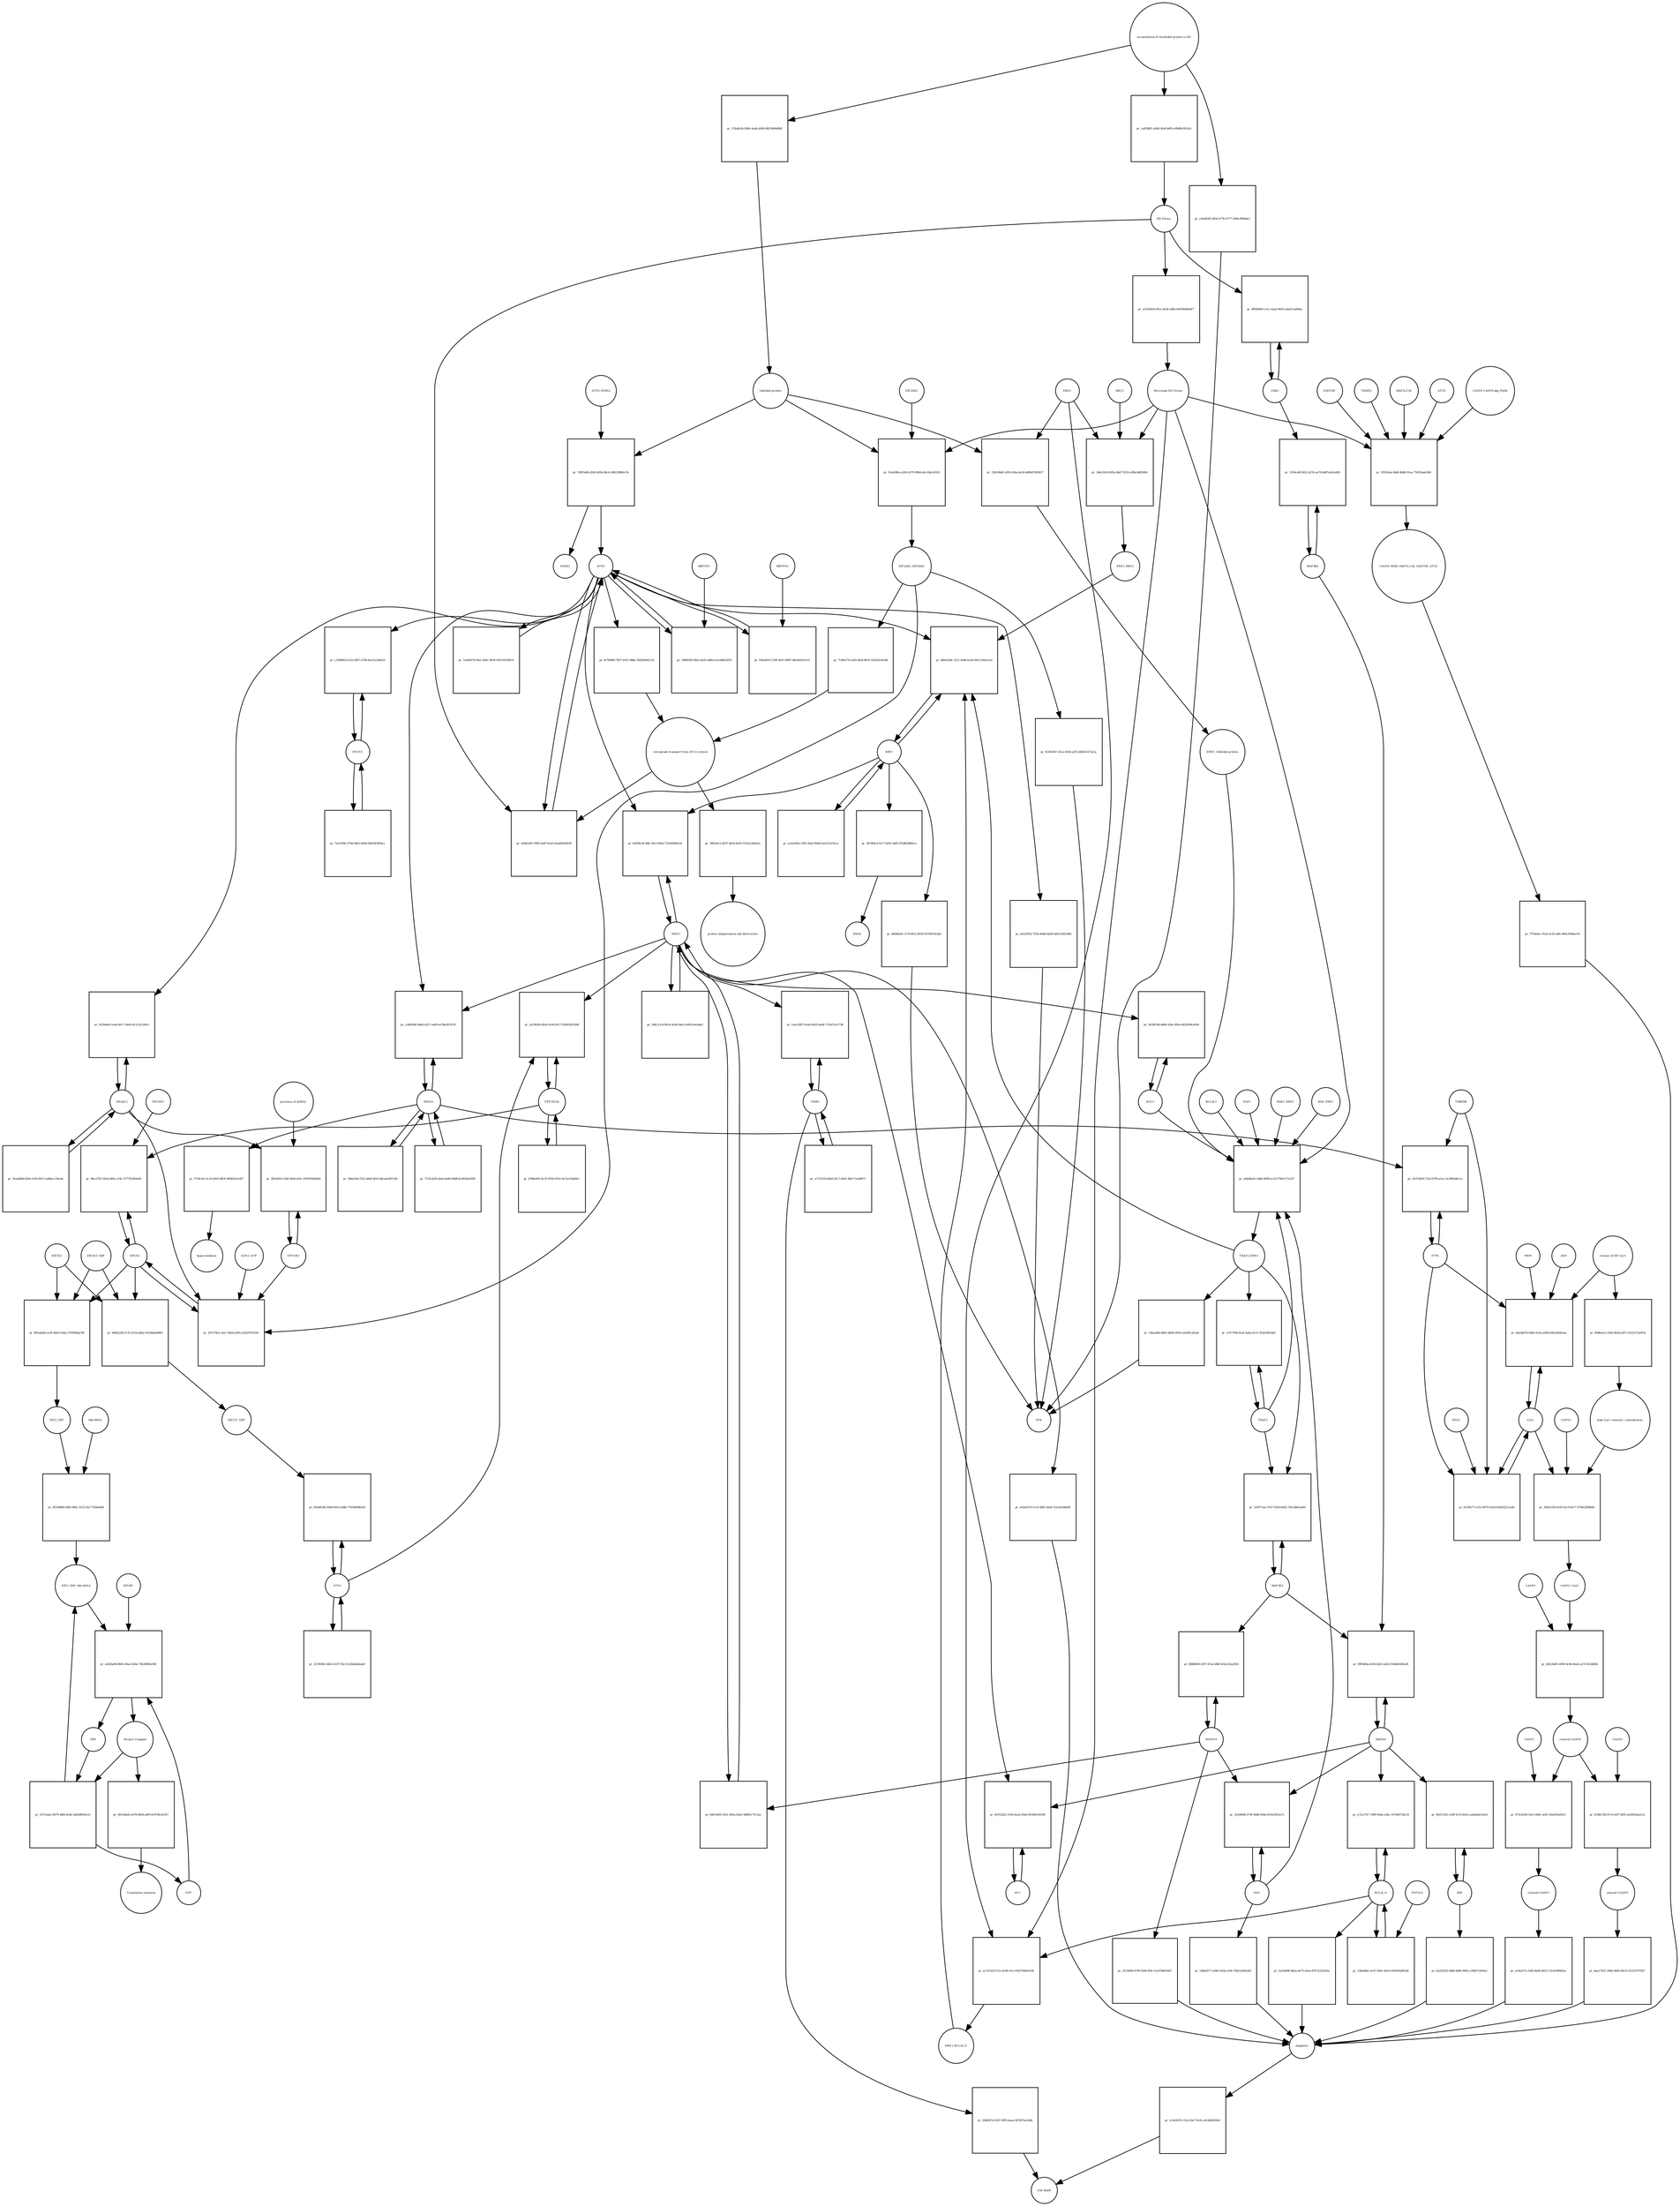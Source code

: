 strict digraph  {
ATF6_HSPA5 [annotation="", bipartite=0, cls=complex, fontsize=4, label=ATF6_HSPA5, shape=circle];
"pr_7df93e86-d568-405b-b8c6-3d8128860c1b" [annotation="", bipartite=1, cls=process, fontsize=4, label="pr_7df93e86-d568-405b-b8c6-3d8128860c1b", shape=square];
ATF6 [annotation="urn_miriam_hgnc.symbol_ATF6", bipartite=0, cls=macromolecule, fontsize=4, label=ATF6, shape=circle];
HSPA5 [annotation="urn_miriam_hgnc.symbol_HSPA5", bipartite=0, cls=macromolecule, fontsize=4, label=HSPA5, shape=circle];
"Unfolded protein" [annotation="", bipartite=0, cls=macromolecule, fontsize=4, label="Unfolded protein", shape=circle];
ERN1 [annotation="urn_miriam_hgnc.symbol_ERN1", bipartite=0, cls=macromolecule, fontsize=4, label=ERN1, shape=circle];
"pr_529c96d8-1d59-436a-be20-bd9b47063637" [annotation="", bipartite=1, cls=process, fontsize=4, label="pr_529c96d8-1d59-436a-be20-bd9b47063637", shape=square];
"ERN1_Unfolded protein" [annotation="", bipartite=0, cls=complex, fontsize=4, label="ERN1_Unfolded protein", shape=circle];
EIF2AK3_EIF2AK3 [annotation="", bipartite=0, cls=complex, fontsize=4, label=EIF2AK3_EIF2AK3, shape=circle];
"pr_7c80cf74-ed39-4fa6-9b19-33af5d14c04f" [annotation="", bipartite=1, cls=process, fontsize=4, label="pr_7c80cf74-ed39-4fa6-9b19-33af5d14c04f", shape=square];
"retrograde transport from ER to cytosol" [annotation="", bipartite=0, cls=phenotype, fontsize=4, label="retrograde transport from ER to cytosol", shape=circle];
"pr_fe7f0d8d-7837-41b7-88ba-58283f4d211d" [annotation="", bipartite=1, cls=process, fontsize=4, label="pr_fe7f0d8d-7837-41b7-88ba-58283f4d211d", shape=square];
"pr_38f3a412-6637-4654-9ef9-5355a236a61a" [annotation="", bipartite=1, cls=process, fontsize=4, label="pr_38f3a412-6637-4654-9ef9-5355a236a61a", shape=square];
"protein ubiquitination and destruction" [annotation="", bipartite=0, cls=phenotype, fontsize=4, label="protein ubiquitination and destruction", shape=circle];
"pr_a6846ad1-2db6-4008-ac53-f7fdc517e327" [annotation="", bipartite=1, cls=process, fontsize=4, label="pr_a6846ad1-2db6-4008-ac53-f7fdc517e327", shape=square];
TRAF2_ERN1 [annotation="", bipartite=0, cls=complex, fontsize=4, label=TRAF2_ERN1, shape=circle];
BAK1_ERN1 [annotation="", bipartite=0, cls=complex, fontsize=4, label=BAK1_ERN1, shape=circle];
BAX_ERN1 [annotation="", bipartite=0, cls=complex, fontsize=4, label=BAX_ERN1, shape=circle];
BCL2 [annotation="urn_miriam_hgnc.symbol_BCL2", bipartite=0, cls="nucleic acid feature", fontsize=4, label=BCL2, shape=circle];
BCL2L1 [annotation="urn_miriam_hgnc.symbol_BCL2L1", bipartite=0, cls=macromolecule, fontsize=4, label=BCL2L1, shape=circle];
"Persistant ER Stress" [annotation="", bipartite=0, cls=phenotype, fontsize=4, label="Persistant ER Stress", shape=circle];
BAX [annotation="urn_miriam_hgnc.symbol_BAX", bipartite=0, cls=macromolecule, fontsize=4, label=BAX, shape=circle];
BAK1 [annotation="urn_miriam_hgnc.symbol_BAK1", bipartite=0, cls=macromolecule, fontsize=4, label=BAK1, shape=circle];
TRAF2 [annotation="urn_miriam_hgnc.symbol_TRAF2", bipartite=0, cls=macromolecule, fontsize=4, label=TRAF2, shape=circle];
XBP1 [annotation="urn_miriam_hgnc.symbol_XBP1", bipartite=0, cls=macromolecule, fontsize=4, label=XBP1, shape=circle];
"pr_b6b42264-1521-4440-b1dd-091c10a4a31d" [annotation="", bipartite=1, cls=process, fontsize=4, label="pr_b6b42264-1521-4440-b1dd-091c10a4a31d", shape=square];
ERN1_BBC3 [annotation="", bipartite=0, cls=complex, fontsize=4, label=ERN1_BBC3, shape=circle];
ERN1_BCL2L11 [annotation="", bipartite=0, cls=complex, fontsize=4, label=ERN1_BCL2L11, shape=circle];
"pr_ecdcd56a-2365-44af-82d8-faa5314c91ce" [annotation="", bipartite=1, cls=process, fontsize=4, label="pr_ecdcd56a-2365-44af-82d8-faa5314c91ce", shape=square];
"pr_3b74fdcd-01c7-4291-b6f5-67bdb286fbca" [annotation="", bipartite=1, cls=process, fontsize=4, label="pr_3b74fdcd-01c7-4291-b6f5-67bdb286fbca", shape=square];
ERAD [annotation="", bipartite=0, cls=phenotype, fontsize=4, label=ERAD, shape=circle];
"pr_4bd4f2e9-1178-4f12-8036-837f0916cb6c" [annotation="", bipartite=1, cls=process, fontsize=4, label="pr_4bd4f2e9-1178-4f12-8036-837f0916cb6c", shape=square];
UPR [annotation="", bipartite=0, cls=phenotype, fontsize=4, label=UPR, shape=circle];
"pr_a7477f6b-8caf-4a6e-b151-3f5d1f6f1bb5" [annotation="", bipartite=1, cls=process, fontsize=4, label="pr_a7477f6b-8caf-4a6e-b151-3f5d1f6f1bb5", shape=square];
MAPK8 [annotation="urn_miriam_hgnc.symbol_MAPK8", bipartite=0, cls=macromolecule, fontsize=4, label=MAPK8, shape=circle];
"pr_09f5bf8a-dc04-4d33-a82d-316b66458a26" [annotation="", bipartite=1, cls=process, fontsize=4, label="pr_09f5bf8a-dc04-4d33-a82d-316b66458a26", shape=square];
MAP3K4 [annotation="urn_miriam_hgnc.symbol_MAP3K4", bipartite=0, cls=macromolecule, fontsize=4, label=MAP3K4, shape=circle];
MAP3K5 [annotation="urn_miriam_hgnc.symbol_MAP3K5", bipartite=0, cls=macromolecule, fontsize=4, label=MAP3K5, shape=circle];
MAPK14 [annotation="urn_miriam_hgnc.symbol_MAPK14", bipartite=0, cls=macromolecule, fontsize=4, label=MAPK14, shape=circle];
"pr_f8888685-63f7-415a-b86f-bf3a322a2054" [annotation="", bipartite=1, cls=process, fontsize=4, label="pr_f8888685-63f7-415a-b86f-bf3a322a2054", shape=square];
"pr_2f12df06-b79f-4200-85fc-f1e078b016d7" [annotation="", bipartite=1, cls=process, fontsize=4, label="pr_2f12df06-b79f-4200-85fc-f1e078b016d7", shape=square];
Apoptosis [annotation="", bipartite=0, cls=phenotype, fontsize=4, label=Apoptosis, shape=circle];
DDIT3 [annotation="urn_miriam_hgnc.symbol_DDIT3", bipartite=0, cls=macromolecule, fontsize=4, label=DDIT3, shape=circle];
"pr_6dfc0a99-193c-483a-92a0-3d892c7513aa" [annotation="", bipartite=1, cls=process, fontsize=4, label="pr_6dfc0a99-193c-483a-92a0-3d892c7513aa", shape=square];
"pr_e42e6374-e110-48d1-bfad-531adcd4ba9f" [annotation="", bipartite=1, cls=process, fontsize=4, label="pr_e42e6374-e110-48d1-bfad-531adcd4ba9f", shape=square];
"pr_5438f18b-b884-42bc-8f5e-6424599ce65d" [annotation="", bipartite=1, cls=process, fontsize=4, label="pr_5438f18b-b884-42bc-8f5e-6424599ce65d", shape=square];
"pr_e64d1dd7-0982-4aff-91ad-cfea602d3639" [annotation="", bipartite=1, cls=process, fontsize=4, label="pr_e64d1dd7-0982-4aff-91ad-cfea602d3639", shape=square];
"ER Stress" [annotation="", bipartite=0, cls=phenotype, fontsize=4, label="ER Stress", shape=circle];
"pr_10bf63f6-f4ab-4426-a480-e1ec6d652d7b" [annotation="", bipartite=1, cls=process, fontsize=4, label="pr_10bf63f6-f4ab-4426-a480-e1ec6d652d7b", shape=square];
MBTPS1 [annotation="urn_miriam_hgnc.symbol_MBTPS1", bipartite=0, cls=macromolecule, fontsize=4, label=MBTPS1, shape=circle];
"pr_926e851f-51d9-4047-8687-0be6e823e151" [annotation="", bipartite=1, cls=process, fontsize=4, label="pr_926e851f-51d9-4047-8687-0be6e823e151", shape=square];
MBTPS2 [annotation="urn_miriam_hgnc.symbol_MBTPS2", bipartite=0, cls=macromolecule, fontsize=4, label=MBTPS2, shape=circle];
"pr_5cd4d570-f0a1-4d9c-9634-05010359fb14" [annotation="", bipartite=1, cls=process, fontsize=4, label="pr_5cd4d570-f0a1-4d9c-9634-05010359fb14", shape=square];
"pr_5b6c23c4-881d-4a36-94a2-e992c0ee4ba1" [annotation="", bipartite=1, cls=process, fontsize=4, label="pr_5b6c23c4-881d-4a36-94a2-e992c0ee4ba1", shape=square];
"pr_82658cdf-9dfc-4fcf-8304-733e099df1a6" [annotation="", bipartite=1, cls=process, fontsize=4, label="pr_82658cdf-9dfc-4fcf-8304-733e099df1a6", shape=square];
EIF2S1 [annotation="urn_miriam_hgnc.symbol_EIF2S1", bipartite=0, cls=macromolecule, fontsize=4, label=EIF2S1, shape=circle];
"pr_307279e2-3aa7-4b54-af6f-e32029793350" [annotation="", bipartite=1, cls=process, fontsize=4, label="pr_307279e2-3aa7-4b54-af6f-e32029793350", shape=square];
GCN2_ATP [annotation="", bipartite=0, cls=complex, fontsize=4, label=GCN2_ATP, shape=circle];
EIF2AK2 [annotation="urn_miriam_hgnc.symbol_EIF2AK2", bipartite=0, cls=macromolecule, fontsize=4, label=EIF2AK2, shape=circle];
DNAJC3 [annotation="urn_miriam_hgnc.symbol_DNAJC3", bipartite=0, cls=macromolecule, fontsize=4, label=DNAJC3, shape=circle];
EIF2S2 [annotation="urn_miriam_hgnc.symbol_EIF2S2", bipartite=0, cls=macromolecule, fontsize=4, label=EIF2S2, shape=circle];
"pr_891ebb45-ec0f-4b43-b58a-3793f90da78f" [annotation="", bipartite=1, cls=process, fontsize=4, label="pr_891ebb45-ec0f-4b43-b58a-3793f90da78f", shape=square];
EIF2S3_GDP [annotation="", bipartite=0, cls=complex, fontsize=4, label=EIF2S3_GDP, shape=circle];
EIF2_GDP [annotation="", bipartite=0, cls=complex, fontsize=4, label=EIF2_GDP, shape=circle];
"EIF2_GDP_Met-tRNA" [annotation="", bipartite=0, cls=complex, fontsize=4, label="EIF2_GDP_Met-tRNA", shape=circle];
"pr_a42b5a98-8b02-49ae-b30a-74b309fde568" [annotation="", bipartite=1, cls=process, fontsize=4, label="pr_a42b5a98-8b02-49ae-b30a-74b309fde568", shape=square];
"Ternary Complex" [annotation="", bipartite=0, cls=complex, fontsize=4, label="Ternary Complex", shape=circle];
"EIF2B*" [annotation="", bipartite=0, cls=complex, fontsize=4, label="EIF2B*", shape=circle];
GTP [annotation="urn_miriam_obo.chebi_CHEBI%3A57600", bipartite=0, cls="simple chemical", fontsize=4, label=GTP, shape=circle];
GDP [annotation="urn_miriam_obo.chebi_CHEBI%3A65180", bipartite=0, cls="simple chemical", fontsize=4, label=GDP, shape=circle];
"pr_1d71a4a2-4879-4df8-be4d-2dd5d0fe9c25" [annotation="", bipartite=1, cls=process, fontsize=4, label="pr_1d71a4a2-4879-4df8-be4d-2dd5d0fe9c25", shape=square];
ATF4 [annotation="urn_miriam_hgnc.symbol_ATF4", bipartite=0, cls=macromolecule, fontsize=4, label=ATF4, shape=circle];
"pr_05ad418b-50d4-401d-a68b-7763849861b4" [annotation="", bipartite=1, cls=process, fontsize=4, label="pr_05ad418b-50d4-401d-a68b-7763849861b4", shape=square];
"EIF2-P_GDP" [annotation="", bipartite=0, cls=complex, fontsize=4, label="EIF2-P_GDP", shape=circle];
"pr_22196941-d8a5-4337-95c5-fa3bdedb2ab0" [annotation="", bipartite=1, cls=process, fontsize=4, label="pr_22196941-d8a5-4337-95c5-fa3bdedb2ab0", shape=square];
PPP1R15A [annotation="urn_miriam_hgnc.symbol_PPP1R15A", bipartite=0, cls=macromolecule, fontsize=4, label=PPP1R15A, shape=circle];
"pr_2a70f426-d5e9-4cf6-b017-63961b21f94f" [annotation="", bipartite=1, cls=process, fontsize=4, label="pr_2a70f426-d5e9-4cf6-b017-63961b21f94f", shape=square];
"pr_4788e605-8c3f-4764-87b3-9a7aa7abb9e1" [annotation="", bipartite=1, cls=process, fontsize=4, label="pr_4788e605-8c3f-4764-87b3-9a7aa7abb9e1", shape=square];
"pr_4912b8a8-a078-4694-a6f9-81974fc61057" [annotation="", bipartite=1, cls=process, fontsize=4, label="pr_4912b8a8-a078-4694-a6f9-81974fc61057", shape=square];
"Translation initiation" [annotation="", bipartite=0, cls=phenotype, fontsize=4, label="Translation initiation", shape=circle];
"pr_525071aa-3767-4320-bd42-7e6cdb63aeb0" [annotation="", bipartite=1, cls=process, fontsize=4, label="pr_525071aa-3767-4320-bd42-7e6cdb63aeb0", shape=square];
ERO1A [annotation="urn_miriam_hgnc.symbol_ERO1A", bipartite=0, cls=macromolecule, fontsize=4, label=ERO1A, shape=circle];
"pr_c266058f-84a6-4257-aa89-ee78e2b7d747" [annotation="", bipartite=1, cls=process, fontsize=4, label="pr_c266058f-84a6-4257-aa89-ee78e2b7d747", shape=square];
"pr_7153c428-abe4-4a96-b9b8-bc0f5bb3d2f8" [annotation="", bipartite=1, cls=process, fontsize=4, label="pr_7153c428-abe4-4a96-b9b8-bc0f5bb3d2f8", shape=square];
"pr_8bccf7b7-69cb-4f9c-a7dc-577781450a05" [annotation="", bipartite=1, cls=process, fontsize=4, label="pr_8bccf7b7-69cb-4f9c-a7dc-577781450a05", shape=square];
EIF2AK1 [annotation="urn_miriam_hgnc.symbol_EIF2AK1", bipartite=0, cls=macromolecule, fontsize=4, label=EIF2AK1, shape=circle];
"pr_3cfa40d9-276f-4ddb-828a-6f10cf925a72" [annotation="", bipartite=1, cls=process, fontsize=4, label="pr_3cfa40d9-276f-4ddb-828a-6f10cf925a72", shape=square];
"pr_188ad577-a040-455b-a546-708c63d632b5" [annotation="", bipartite=1, cls=process, fontsize=4, label="pr_188ad577-a040-455b-a546-708c63d632b5", shape=square];
"Ca2+" [annotation="urn_miriam_obo.chebi_CHEBI%3A29108", bipartite=0, cls="simple chemical", fontsize=4, label="Ca2+", shape=circle];
"pr_60a5b976-0982-4145-a568-838cd2fd5eac" [annotation="", bipartite=1, cls=process, fontsize=4, label="pr_60a5b976-0982-4145-a568-838cd2fd5eac", shape=square];
"release of ER Ca2+" [annotation="", bipartite=0, cls=phenotype, fontsize=4, label="release of ER Ca2+", shape=circle];
ITPR [annotation="urn_miriam_hgnc.symbol_ITPR1|urn_miriam_hgnc.symbol_ITPR2|urn_miriam_hgnc.symbol_ITPR3", bipartite=0, cls=macromolecule, fontsize=4, label=ITPR, shape=circle];
MAM [annotation="", bipartite=0, cls=phenotype, fontsize=4, label=MAM, shape=circle];
s619 [annotation="", bipartite=0, cls=complex, fontsize=4, label=s619, shape=circle];
"pr_3194ca8f-fb32-427d-aa78-bd87a4e2a483" [annotation="", bipartite=1, cls=process, fontsize=4, label="pr_3194ca8f-fb32-427d-aa78-bd87a4e2a483", shape=square];
CDK5 [annotation="urn_miriam_hgnc.symbol_CDK5", bipartite=0, cls=macromolecule, fontsize=4, label=CDK5, shape=circle];
"pr_8f000849-ce1c-4aad-9620-edeefcaa88ea" [annotation="", bipartite=1, cls="uncertain process", fontsize=4, label="pr_8f000849-ce1c-4aad-9620-edeefcaa88ea", shape=square];
"pr_2c4a5b76-112a-43e7-9cd1-e4c84df260ef" [annotation="", bipartite=1, cls=process, fontsize=4, label="pr_2c4a5b76-112a-43e7-9cd1-e4c84df260ef", shape=square];
"Cell death" [annotation="", bipartite=0, cls=phenotype, fontsize=4, label="Cell death", shape=circle];
"pr_6cf3fa77-e312-4674-91a9-02d93221cad0" [annotation="", bipartite=1, cls=process, fontsize=4, label="pr_6cf3fa77-e312-4674-91a9-02d93221cad0", shape=square];
TMBIM6 [annotation="urn_miriam_hgnc.symbol_TMBIM6", bipartite=0, cls=macromolecule, fontsize=4, label=TMBIM6, shape=circle];
RYR1 [annotation="urn_miriam_hgnc.symbol_RYR1", bipartite=0, cls=macromolecule, fontsize=4, label=RYR1, shape=circle];
EIF2AK3 [annotation="urn_miriam_hgnc.symbol_EIF2AK3", bipartite=0, cls=macromolecule, fontsize=4, label=EIF2AK3, shape=circle];
"pr_01ab386e-a2b9-4379-980d-e4c16bc56103" [annotation="", bipartite=1, cls=process, fontsize=4, label="pr_01ab386e-a2b9-4379-980d-e4c16bc56103", shape=square];
"pr_f718c501-fc1d-40e5-883f-f4f802e5cdd7" [annotation="", bipartite=1, cls=process, fontsize=4, label="pr_f718c501-fc1d-40e5-883f-f4f802e5cdd7", shape=square];
hyperoxidation [annotation="", bipartite=0, cls=phenotype, fontsize=4, label=hyperoxidation, shape=circle];
"pr_59ba3faf-f322-4de9-bf10-dbcadc9d7cb6" [annotation="", bipartite=1, cls=process, fontsize=4, label="pr_59ba3faf-f322-4de9-bf10-dbcadc9d7cb6", shape=square];
"pr_e3c65d18-e9ce-4a36-a88a-8e93064b9af7" [annotation="", bipartite=1, cls=process, fontsize=4, label="pr_e3c65d18-e9ce-4a36-a88a-8e93064b9af7", shape=square];
"CASP8_CASP8-ubq_FADD" [annotation="", bipartite=0, cls=complex, fontsize=4, label="CASP8_CASP8-ubq_FADD", shape=circle];
"pr_1f81b5ae-bbdf-4b86-91ea-756556adc9b1" [annotation="", bipartite=1, cls=process, fontsize=4, label="pr_1f81b5ae-bbdf-4b86-91ea-756556adc9b1", shape=square];
"SQSTM1 " [annotation="urn_miriam_hgnc.symbol_SQSTM1", bipartite=0, cls=macromolecule, fontsize=4, label="SQSTM1 ", shape=circle];
CASP8_FADD_MAP1LC3A_SQSTM1_ATG5 [annotation="", bipartite=0, cls=complex, fontsize=4, label=CASP8_FADD_MAP1LC3A_SQSTM1_ATG5, shape=circle];
TRIM13 [annotation="urn_miriam_hgnc.symbol_TRIM13", bipartite=0, cls=macromolecule, fontsize=4, label=TRIM13, shape=circle];
MAP1LC3A [annotation="urn_miriam_hgnc.symbol_MAP1LC3A", bipartite=0, cls=macromolecule, fontsize=4, label=MAP1LC3A, shape=circle];
ATG5 [annotation="urn_miriam_hgnc.symbol_ATG5", bipartite=0, cls=macromolecule, fontsize=4, label=ATG5, shape=circle];
"pr_7f70a6ec-91d2-4c2f-a9fe-966c939dec93" [annotation="", bipartite=1, cls=process, fontsize=4, label="pr_7f70a6ec-91d2-4c2f-a9fe-966c939dec93", shape=square];
"AP-1" [annotation="urn_miriam_hgnc.symbol_FOS|urn_miriam_hgnc.symbol_FOSB|urn_miriam_hgnc.symbol_FOSL1|urn_miriam_hgnc.symbol_FOSL2|urn_miriam_hgnc.symbol_JUN|urn_miriam_hgnc.symbol_JUNB|urn_miriam_hgnc.symbol_JUND", bipartite=0, cls=macromolecule, fontsize=4, label="AP-1", shape=circle];
"pr_45912022-191b-4a2e-83e6-855fbf145196" [annotation="", bipartite=1, cls=process, fontsize=4, label="pr_45912022-191b-4a2e-83e6-855fbf145196", shape=square];
"pr_2ff43816-1540-4f4d-a02c-059f35660b26" [annotation="", bipartite=1, cls=process, fontsize=4, label="pr_2ff43816-1540-4f4d-a02c-059f35660b26", shape=square];
"presence of dsRNA" [annotation="", bipartite=0, cls=phenotype, fontsize=4, label="presence of dsRNA", shape=circle];
"Met-tRNA" [annotation="urn_miriam_hgnc_HGNC%3A34779", bipartite=0, cls="nucleic acid feature", fontsize=4, label="Met-tRNA", shape=circle];
"pr_603398d0-66f0-460c-9152-92c77d54eb89" [annotation="", bipartite=1, cls=process, fontsize=4, label="pr_603398d0-66f0-460c-9152-92c77d54eb89", shape=square];
"pr_66662295-f135-4724-b4b2-92cfb0eb0905" [annotation="", bipartite=1, cls=process, fontsize=4, label="pr_66662295-f135-4724-b4b2-92cfb0eb0905", shape=square];
"accumulation of misfolded protein in ER" [annotation="", bipartite=0, cls=phenotype, fontsize=4, label="accumulation of misfolded protein in ER", shape=circle];
"pr_17dadc4b-0b8a-4edd-ab9b-0bf24466db9f" [annotation="", bipartite=1, cls=process, fontsize=4, label="pr_17dadc4b-0b8a-4edd-ab9b-0bf24466db9f", shape=square];
"pr_ca854f61-a8dd-4fa8-b465-e0b89e50143c" [annotation="", bipartite=1, cls=process, fontsize=4, label="pr_ca854f61-a8dd-4fa8-b465-e0b89e50143c", shape=square];
"pr_cdedd302-4f54-477b-9777-209ec8f98de2" [annotation="", bipartite=1, cls=process, fontsize=4, label="pr_cdedd302-4f54-477b-9777-209ec8f98de2", shape=square];
"pr_9c6b5367-43ca-455d-af25-d4d35cb72a1a" [annotation="", bipartite=1, cls=process, fontsize=4, label="pr_9c6b5367-43ca-455d-af25-d4d35cb72a1a", shape=square];
"pr_c96aaf0b-d663-4848-9920-a2ef4fc2d2a8" [annotation="", bipartite=1, cls=process, fontsize=4, label="pr_c96aaf0b-d663-4848-9920-a2ef4fc2d2a8", shape=square];
"pr_a0cd3022-7556-40d6-bd38-4d5c02953d81" [annotation="", bipartite=1, cls=process, fontsize=4, label="pr_a0cd3022-7556-40d6-bd38-4d5c02953d81", shape=square];
BCL2L11 [annotation="urn_miriam_hgnc.symbol_BCL2L11", bipartite=0, cls=macromolecule, fontsize=4, label=BCL2L11, shape=circle];
"pr_a72c2747-7d99-45da-a3bc-19784073dc18" [annotation="", bipartite=1, cls=process, fontsize=4, label="pr_a72c2747-7d99-45da-a3bc-19784073dc18", shape=square];
BID [annotation="urn_miriam_hgnc.symbol_BID", bipartite=0, cls=macromolecule, fontsize=4, label=BID, shape=circle];
"pr_fb01121b-c208-41c9-b5e2-a2aba8a214cd" [annotation="", bipartite=1, cls=process, fontsize=4, label="pr_fb01121b-c208-41c9-b5e2-a2aba8a214cd", shape=square];
"pr_5a54d99f-db3a-4e75-a6ea-87b72223542e" [annotation="", bipartite=1, cls=process, fontsize=4, label="pr_5a54d99f-db3a-4e75-a6ea-87b72223542e", shape=square];
"pr_6a235291-b8f8-4d60-9082-e30827cb04e2" [annotation="", bipartite=1, cls=process, fontsize=4, label="pr_6a235291-b8f8-4d60-9082-e30827cb04e2", shape=square];
"pr_ac337a03-f11a-4c6b-91c3-603708e61026" [annotation="", bipartite=1, cls=process, fontsize=4, label="pr_ac337a03-f11a-4c6b-91c3-603708e61026", shape=square];
"pr_3b4c33e9-693e-4b67-9533-e0fbcbd82404" [annotation="", bipartite=1, cls=process, fontsize=4, label="pr_3b4c33e9-693e-4b67-9533-e0fbcbd82404", shape=square];
BBC3 [annotation="urn_miriam_hgnc.symbol_BBC3", bipartite=0, cls=macromolecule, fontsize=4, label=BBC3, shape=circle];
"pr_12ba60bc-4c47-449c-8dcb-40295f4481dd" [annotation="", bipartite=1, cls=process, fontsize=4, label="pr_12ba60bc-4c47-449c-8dcb-40295f4481dd", shape=square];
PPP2CA [annotation="urn_miriam_hgnc.symbol_PPP2CA", bipartite=0, cls=macromolecule, fontsize=4, label=PPP2CA, shape=circle];
TRIB3 [annotation="urn_miriam_hgnc.symbol_TRIB3", bipartite=0, cls=macromolecule, fontsize=4, label=TRIB3, shape=circle];
"pr_1aec2097-b1a8-4455-ba4b-715627e21738" [annotation="", bipartite=1, cls=process, fontsize=4, label="pr_1aec2097-b1a8-4455-ba4b-715627e21738", shape=square];
"pr_a715521b-fbe8-42c7-8d21-88a711a0d071" [annotation="", bipartite=1, cls=process, fontsize=4, label="pr_a715521b-fbe8-42c7-8d21-88a711a0d071", shape=square];
"pr_26df007d-6187-4f95-baaa-097df7ae36d6" [annotation="", bipartite=1, cls=process, fontsize=4, label="pr_26df007d-6187-4f95-baaa-097df7ae36d6", shape=square];
"pr_96d6e4c2-f395-4028-ad57-d7e5e75a047b" [annotation="", bipartite=1, cls=process, fontsize=4, label="pr_96d6e4c2-f395-4028-ad57-d7e5e75a047b", shape=square];
"high Ca2+ cytosolic concentration" [annotation="", bipartite=0, cls=phenotype, fontsize=4, label="high Ca2+ cytosolic concentration", shape=circle];
"pr_9239edaf-eead-4017-9a4f-efc213c295e1" [annotation="", bipartite=1, cls=process, fontsize=4, label="pr_9239edaf-eead-4017-9a4f-efc213c295e1", shape=square];
"pr_5faedbb9-628a-41f0-85e7-ea8bec126cda" [annotation="", bipartite=1, cls=process, fontsize=4, label="pr_5faedbb9-628a-41f0-85e7-ea8bec126cda", shape=square];
"pr_d1d74826-73c6-47f9-a1ec-4129ffd4bc1e" [annotation="", bipartite=1, cls=process, fontsize=4, label="pr_d1d74826-73c6-47f9-a1ec-4129ffd4bc1e", shape=square];
CASP4 [annotation="urn_miriam_hgnc.symbol_CASP4", bipartite=0, cls=macromolecule, fontsize=4, label=CASP4, shape=circle];
"pr_d03cbd81-6959-4c86-8ea6-a27e7b1ddb9b" [annotation="", bipartite=1, cls=process, fontsize=4, label="pr_d03cbd81-6959-4c86-8ea6-a27e7b1ddb9b", shape=square];
"cleaved~CASP4" [annotation="urn_miriam_hgnc.symbol_CASP4", bipartite=0, cls=macromolecule, fontsize=4, label="cleaved~CASP4", shape=circle];
"CAPN1_Ca2+" [annotation="", bipartite=0, cls=complex, fontsize=4, label="CAPN1_Ca2+", shape=circle];
CASP3 [annotation="urn_miriam_hgnc.symbol_CASP3", bipartite=0, cls=macromolecule, fontsize=4, label=CASP3, shape=circle];
"pr_972cb294-52e5-46dc-a02f-166ef5b203c1" [annotation="", bipartite=1, cls=process, fontsize=4, label="pr_972cb294-52e5-46dc-a02f-166ef5b203c1", shape=square];
"cleaved~CASP3" [annotation="urn_miriam_hgnc.symbol_CASP3", bipartite=0, cls=macromolecule, fontsize=4, label="cleaved~CASP3", shape=circle];
CASP9 [annotation="urn_miriam_hgnc.symbol_CSAP9", bipartite=0, cls=macromolecule, fontsize=4, label=CASP9, shape=circle];
"pr_b7d627d0-97c6-42f7-b81f-ae42834a2ca1" [annotation="", bipartite=1, cls=process, fontsize=4, label="pr_b7d627d0-97c6-42f7-b81f-ae42834a2ca1", shape=square];
"cleaved~CASP9" [annotation="urn_miriam_hgnc.symbol_CASP9", bipartite=0, cls=macromolecule, fontsize=4, label="cleaved~CASP9", shape=circle];
CAPN1 [annotation="urn_miriam_hgnc.symbol_CAPN1", bipartite=0, cls=macromolecule, fontsize=4, label=CAPN1, shape=circle];
"pr_3b62c058-0e5f-42c9-9e17-374452f08b45" [annotation="", bipartite=1, cls=process, fontsize=4, label="pr_3b62c058-0e5f-42c9-9e17-374452f08b45", shape=square];
"pr_ac6a557a-226f-4a0b-8652-1314c89682ee" [annotation="", bipartite=1, cls=process, fontsize=4, label="pr_ac6a557a-226f-4a0b-8652-1314c89682ee", shape=square];
"pr_daa17922-340b-40b0-9bc9-2323276703f7" [annotation="", bipartite=1, cls=process, fontsize=4, label="pr_daa17922-340b-40b0-9bc9-2323276703f7", shape=square];
HYOU1 [annotation="urn_miriam_hgnc.symbol_HYOU1", bipartite=0, cls=macromolecule, fontsize=4, label=HYOU1, shape=circle];
"pr_c23b0062-fe32-45b7-a784-4acf2c2bd210" [annotation="", bipartite=1, cls=process, fontsize=4, label="pr_c23b0062-fe32-45b7-a784-4acf2c2bd210", shape=square];
"pr_7ee7ef66-279d-4843-b856-64636f3854cc" [annotation="", bipartite=1, cls=process, fontsize=4, label="pr_7ee7ef66-279d-4843-b856-64636f3854cc", shape=square];
ATF6_HSPA5 -> "pr_7df93e86-d568-405b-b8c6-3d8128860c1b"  [annotation="", interaction_type=consumption];
"pr_7df93e86-d568-405b-b8c6-3d8128860c1b" -> ATF6  [annotation="", interaction_type=production];
"pr_7df93e86-d568-405b-b8c6-3d8128860c1b" -> HSPA5  [annotation="", interaction_type=production];
ATF6 -> "pr_fe7f0d8d-7837-41b7-88ba-58283f4d211d"  [annotation="", interaction_type=consumption];
ATF6 -> "pr_b6b42264-1521-4440-b1dd-091c10a4a31d"  [annotation="urn_miriam_pubmed_26587781|urn_miriam_pubmed_23430059", interaction_type=catalysis];
ATF6 -> "pr_e64d1dd7-0982-4aff-91ad-cfea602d3639"  [annotation="", interaction_type=consumption];
ATF6 -> "pr_10bf63f6-f4ab-4426-a480-e1ec6d652d7b"  [annotation="", interaction_type=consumption];
ATF6 -> "pr_926e851f-51d9-4047-8687-0be6e823e151"  [annotation="", interaction_type=consumption];
ATF6 -> "pr_5cd4d570-f0a1-4d9c-9634-05010359fb14"  [annotation="", interaction_type=consumption];
ATF6 -> "pr_82658cdf-9dfc-4fcf-8304-733e099df1a6"  [annotation="urn_miriam_pubmed_26587781|urn_miriam_pubmed_17991856|urn_miriam_pubmed_28843399", interaction_type=catalysis];
ATF6 -> "pr_c266058f-84a6-4257-aa89-ee78e2b7d747"  [annotation="urn_miriam_pubmed_23850759|urn_miriam_pubmed_25387528", interaction_type=catalysis];
ATF6 -> "pr_a0cd3022-7556-40d6-bd38-4d5c02953d81"  [annotation="", interaction_type=consumption];
ATF6 -> "pr_9239edaf-eead-4017-9a4f-efc213c295e1"  [annotation="urn_miriam_pubmed_12601012|urn_miriam_pubmed_18360008", interaction_type=catalysis];
ATF6 -> "pr_c23b0062-fe32-45b7-a784-4acf2c2bd210"  [annotation=urn_miriam_pubmed_18360008, interaction_type=catalysis];
"Unfolded protein" -> "pr_7df93e86-d568-405b-b8c6-3d8128860c1b"  [annotation="urn_miriam_pubmed_19509052|urn_miriam_pubmed_12847084|urn_miriam_pubmed_23850759", interaction_type=catalysis];
"Unfolded protein" -> "pr_529c96d8-1d59-436a-be20-bd9b47063637"  [annotation="", interaction_type=consumption];
"Unfolded protein" -> "pr_01ab386e-a2b9-4379-980d-e4c16bc56103"  [annotation=urn_miriam_pubmed_17991856, interaction_type=catalysis];
ERN1 -> "pr_529c96d8-1d59-436a-be20-bd9b47063637"  [annotation="", interaction_type=consumption];
ERN1 -> "pr_ac337a03-f11a-4c6b-91c3-603708e61026"  [annotation="", interaction_type=consumption];
ERN1 -> "pr_3b4c33e9-693e-4b67-9533-e0fbcbd82404"  [annotation="", interaction_type=consumption];
"pr_529c96d8-1d59-436a-be20-bd9b47063637" -> "ERN1_Unfolded protein"  [annotation="", interaction_type=production];
"ERN1_Unfolded protein" -> "pr_a6846ad1-2db6-4008-ac53-f7fdc517e327"  [annotation="", interaction_type=consumption];
EIF2AK3_EIF2AK3 -> "pr_7c80cf74-ed39-4fa6-9b19-33af5d14c04f"  [annotation="", interaction_type=consumption];
EIF2AK3_EIF2AK3 -> "pr_307279e2-3aa7-4b54-af6f-e32029793350"  [annotation="urn_miriam_pubmed_12667446|urn_miriam_pubmed_16246152|urn_miriam_pubmed_12601012|urn_miriam_pubmed_23850759|urn_miriam_pubmed_18360008|urn_miriam_pubmed_26587781", interaction_type=catalysis];
EIF2AK3_EIF2AK3 -> "pr_9c6b5367-43ca-455d-af25-d4d35cb72a1a"  [annotation="", interaction_type=consumption];
"pr_7c80cf74-ed39-4fa6-9b19-33af5d14c04f" -> "retrograde transport from ER to cytosol"  [annotation="", interaction_type=production];
"retrograde transport from ER to cytosol" -> "pr_38f3a412-6637-4654-9ef9-5355a236a61a"  [annotation="", interaction_type=consumption];
"retrograde transport from ER to cytosol" -> "pr_e64d1dd7-0982-4aff-91ad-cfea602d3639"  [annotation="urn_miriam_pubmed_18360008|urn_miriam_pubmed_17991856|urn_miriam_pubmed_26587781|urn_miriam_pubmed_12847084", interaction_type=inhibition];
"pr_fe7f0d8d-7837-41b7-88ba-58283f4d211d" -> "retrograde transport from ER to cytosol"  [annotation="", interaction_type=production];
"pr_38f3a412-6637-4654-9ef9-5355a236a61a" -> "protein ubiquitination and destruction"  [annotation="", interaction_type=production];
"pr_a6846ad1-2db6-4008-ac53-f7fdc517e327" -> TRAF2_ERN1  [annotation="", interaction_type=production];
TRAF2_ERN1 -> "pr_b6b42264-1521-4440-b1dd-091c10a4a31d"  [annotation="urn_miriam_pubmed_26587781|urn_miriam_pubmed_23430059", interaction_type=catalysis];
TRAF2_ERN1 -> "pr_a7477f6b-8caf-4a6e-b151-3f5d1f6f1bb5"  [annotation=urn_miriam_pubmed_23850759, interaction_type=catalysis];
TRAF2_ERN1 -> "pr_525071aa-3767-4320-bd42-7e6cdb63aeb0"  [annotation=urn_miriam_pubmed_23850759, interaction_type=catalysis];
TRAF2_ERN1 -> "pr_c96aaf0b-d663-4848-9920-a2ef4fc2d2a8"  [annotation="", interaction_type=consumption];
BAK1_ERN1 -> "pr_a6846ad1-2db6-4008-ac53-f7fdc517e327"  [annotation="urn_miriam_pubmed_23850759|urn_miriam_pubmed_23430059|urn_miriam_pubmed_26587781", interaction_type=catalysis];
BAX_ERN1 -> "pr_a6846ad1-2db6-4008-ac53-f7fdc517e327"  [annotation="urn_miriam_pubmed_23850759|urn_miriam_pubmed_23430059|urn_miriam_pubmed_26587781", interaction_type=catalysis];
BCL2 -> "pr_a6846ad1-2db6-4008-ac53-f7fdc517e327"  [annotation="urn_miriam_pubmed_23850759|urn_miriam_pubmed_23430059|urn_miriam_pubmed_26587781", interaction_type=inhibition];
BCL2 -> "pr_5438f18b-b884-42bc-8f5e-6424599ce65d"  [annotation="", interaction_type=consumption];
BCL2L1 -> "pr_a6846ad1-2db6-4008-ac53-f7fdc517e327"  [annotation="urn_miriam_pubmed_23850759|urn_miriam_pubmed_23430059|urn_miriam_pubmed_26587781", interaction_type=inhibition];
"Persistant ER Stress" -> "pr_a6846ad1-2db6-4008-ac53-f7fdc517e327"  [annotation="urn_miriam_pubmed_23850759|urn_miriam_pubmed_23430059|urn_miriam_pubmed_26587781", interaction_type=inhibition];
"Persistant ER Stress" -> "pr_01ab386e-a2b9-4379-980d-e4c16bc56103"  [annotation=urn_miriam_pubmed_17991856, interaction_type=catalysis];
"Persistant ER Stress" -> "pr_1f81b5ae-bbdf-4b86-91ea-756556adc9b1"  [annotation=urn_miriam_pubmed_17991856, interaction_type=catalysis];
"Persistant ER Stress" -> "pr_ac337a03-f11a-4c6b-91c3-603708e61026"  [annotation="urn_miriam_pubmed_23850759|urn_miriam_pubmed_23430059|urn_miriam_pubmed_26587781", interaction_type=inhibition];
"Persistant ER Stress" -> "pr_3b4c33e9-693e-4b67-9533-e0fbcbd82404"  [annotation="urn_miriam_pubmed_23430059|urn_miriam_pubmed_17991856", interaction_type=inhibition];
BAX -> "pr_a6846ad1-2db6-4008-ac53-f7fdc517e327"  [annotation="urn_miriam_pubmed_23850759|urn_miriam_pubmed_23430059|urn_miriam_pubmed_26587781", interaction_type=catalysis];
BAX -> "pr_3cfa40d9-276f-4ddb-828a-6f10cf925a72"  [annotation="", interaction_type=consumption];
BAX -> "pr_188ad577-a040-455b-a546-708c63d632b5"  [annotation="", interaction_type=consumption];
BAK1 -> "pr_a6846ad1-2db6-4008-ac53-f7fdc517e327"  [annotation="urn_miriam_pubmed_23850759|urn_miriam_pubmed_23430059|urn_miriam_pubmed_26587781", interaction_type=catalysis];
TRAF2 -> "pr_a6846ad1-2db6-4008-ac53-f7fdc517e327"  [annotation="", interaction_type=consumption];
TRAF2 -> "pr_a7477f6b-8caf-4a6e-b151-3f5d1f6f1bb5"  [annotation="", interaction_type=consumption];
TRAF2 -> "pr_525071aa-3767-4320-bd42-7e6cdb63aeb0"  [annotation=urn_miriam_pubmed_23850759, interaction_type=catalysis];
XBP1 -> "pr_b6b42264-1521-4440-b1dd-091c10a4a31d"  [annotation="", interaction_type=consumption];
XBP1 -> "pr_ecdcd56a-2365-44af-82d8-faa5314c91ce"  [annotation="", interaction_type=consumption];
XBP1 -> "pr_3b74fdcd-01c7-4291-b6f5-67bdb286fbca"  [annotation="", interaction_type=consumption];
XBP1 -> "pr_4bd4f2e9-1178-4f12-8036-837f0916cb6c"  [annotation="", interaction_type=consumption];
XBP1 -> "pr_82658cdf-9dfc-4fcf-8304-733e099df1a6"  [annotation="urn_miriam_pubmed_26587781|urn_miriam_pubmed_17991856|urn_miriam_pubmed_28843399", interaction_type=catalysis];
"pr_b6b42264-1521-4440-b1dd-091c10a4a31d" -> XBP1  [annotation="", interaction_type=production];
ERN1_BBC3 -> "pr_b6b42264-1521-4440-b1dd-091c10a4a31d"  [annotation="urn_miriam_pubmed_26587781|urn_miriam_pubmed_23430059", interaction_type=catalysis];
ERN1_BCL2L11 -> "pr_b6b42264-1521-4440-b1dd-091c10a4a31d"  [annotation="urn_miriam_pubmed_26587781|urn_miriam_pubmed_23430059", interaction_type=catalysis];
"pr_ecdcd56a-2365-44af-82d8-faa5314c91ce" -> XBP1  [annotation="", interaction_type=production];
"pr_3b74fdcd-01c7-4291-b6f5-67bdb286fbca" -> ERAD  [annotation="", interaction_type=production];
"pr_4bd4f2e9-1178-4f12-8036-837f0916cb6c" -> UPR  [annotation="", interaction_type=production];
"pr_a7477f6b-8caf-4a6e-b151-3f5d1f6f1bb5" -> TRAF2  [annotation="", interaction_type=production];
MAPK8 -> "pr_09f5bf8a-dc04-4d33-a82d-316b66458a26"  [annotation="", interaction_type=consumption];
MAPK8 -> "pr_3cfa40d9-276f-4ddb-828a-6f10cf925a72"  [annotation="urn_miriam_pubmed_18191217|urn_miriam_pubmed_23430059", interaction_type=catalysis];
MAPK8 -> "pr_45912022-191b-4a2e-83e6-855fbf145196"  [annotation="urn_miriam_pubmed_26618107|urn_miriam_pubmed_26587781|urn_miriam_pubmed_23850759", interaction_type=catalysis];
MAPK8 -> "pr_a72c2747-7d99-45da-a3bc-19784073dc18"  [annotation="urn_miriam_pubmed_26018731|urn_miriam_pubmed_23850759", interaction_type=catalysis];
MAPK8 -> "pr_fb01121b-c208-41c9-b5e2-a2aba8a214cd"  [annotation="urn_miriam_pubmed_23430059|urn_miriam_pubmed_11583631", interaction_type=catalysis];
"pr_09f5bf8a-dc04-4d33-a82d-316b66458a26" -> MAPK8  [annotation="", interaction_type=production];
MAP3K4 -> "pr_09f5bf8a-dc04-4d33-a82d-316b66458a26"  [annotation="urn_miriam_pubmed_18191217|urn_miriam_pubmed_23850759|urn_miriam_pubmed_26587781", interaction_type=catalysis];
MAP3K4 -> "pr_3194ca8f-fb32-427d-aa78-bd87a4e2a483"  [annotation="", interaction_type=consumption];
MAP3K5 -> "pr_09f5bf8a-dc04-4d33-a82d-316b66458a26"  [annotation="urn_miriam_pubmed_18191217|urn_miriam_pubmed_23850759|urn_miriam_pubmed_26587781", interaction_type=catalysis];
MAP3K5 -> "pr_f8888685-63f7-415a-b86f-bf3a322a2054"  [annotation="urn_miriam_pubmed_23850759|urn_miriam_pubmed_12215209", interaction_type=catalysis];
MAP3K5 -> "pr_525071aa-3767-4320-bd42-7e6cdb63aeb0"  [annotation="", interaction_type=consumption];
MAPK14 -> "pr_f8888685-63f7-415a-b86f-bf3a322a2054"  [annotation="", interaction_type=consumption];
MAPK14 -> "pr_2f12df06-b79f-4200-85fc-f1e078b016d7"  [annotation="", interaction_type=consumption];
MAPK14 -> "pr_6dfc0a99-193c-483a-92a0-3d892c7513aa"  [annotation="urn_miriam_pubmed_23850759|urn_miriam_pubmed_23430059|urn_miriam_pubmed_26137585", interaction_type=catalysis];
MAPK14 -> "pr_3cfa40d9-276f-4ddb-828a-6f10cf925a72"  [annotation="urn_miriam_pubmed_18191217|urn_miriam_pubmed_23430059", interaction_type=catalysis];
"pr_f8888685-63f7-415a-b86f-bf3a322a2054" -> MAPK14  [annotation="", interaction_type=production];
"pr_2f12df06-b79f-4200-85fc-f1e078b016d7" -> Apoptosis  [annotation="", interaction_type=production];
Apoptosis -> "pr_2c4a5b76-112a-43e7-9cd1-e4c84df260ef"  [annotation="", interaction_type=consumption];
DDIT3 -> "pr_6dfc0a99-193c-483a-92a0-3d892c7513aa"  [annotation="", interaction_type=consumption];
DDIT3 -> "pr_e42e6374-e110-48d1-bfad-531adcd4ba9f"  [annotation="", interaction_type=consumption];
DDIT3 -> "pr_5438f18b-b884-42bc-8f5e-6424599ce65d"  [annotation="urn_miriam_pubmed_30662442|urn_miriam_pubmed_23850759", interaction_type=inhibition];
DDIT3 -> "pr_5b6c23c4-881d-4a36-94a2-e992c0ee4ba1"  [annotation="", interaction_type=consumption];
DDIT3 -> "pr_82658cdf-9dfc-4fcf-8304-733e099df1a6"  [annotation="", interaction_type=consumption];
DDIT3 -> "pr_2a70f426-d5e9-4cf6-b017-63961b21f94f"  [annotation="urn_miriam_pubmed_23850759|urn_miriam_pubmed_31638256", interaction_type=catalysis];
DDIT3 -> "pr_c266058f-84a6-4257-aa89-ee78e2b7d747"  [annotation="urn_miriam_pubmed_23850759|urn_miriam_pubmed_25387528", interaction_type=catalysis];
DDIT3 -> "pr_45912022-191b-4a2e-83e6-855fbf145196"  [annotation="urn_miriam_pubmed_26618107|urn_miriam_pubmed_26587781|urn_miriam_pubmed_23850759", interaction_type=catalysis];
DDIT3 -> "pr_1aec2097-b1a8-4455-ba4b-715627e21738"  [annotation="urn_miriam_pubmed_23430059|urn_miriam_pubmed_18940792", interaction_type=catalysis];
"pr_6dfc0a99-193c-483a-92a0-3d892c7513aa" -> DDIT3  [annotation="", interaction_type=production];
"pr_e42e6374-e110-48d1-bfad-531adcd4ba9f" -> Apoptosis  [annotation="", interaction_type=production];
"pr_5438f18b-b884-42bc-8f5e-6424599ce65d" -> BCL2  [annotation="", interaction_type=production];
"pr_e64d1dd7-0982-4aff-91ad-cfea602d3639" -> ATF6  [annotation="", interaction_type=production];
"ER Stress" -> "pr_e64d1dd7-0982-4aff-91ad-cfea602d3639"  [annotation="urn_miriam_pubmed_18360008|urn_miriam_pubmed_17991856|urn_miriam_pubmed_26587781|urn_miriam_pubmed_12847084", interaction_type=catalysis];
"ER Stress" -> "pr_8f000849-ce1c-4aad-9620-edeefcaa88ea"  [annotation=urn_miriam_pubmed_22388889, interaction_type=catalysis];
"ER Stress" -> "pr_e3c65d18-e9ce-4a36-a88a-8e93064b9af7"  [annotation="", interaction_type=consumption];
"pr_10bf63f6-f4ab-4426-a480-e1ec6d652d7b" -> ATF6  [annotation="", interaction_type=production];
MBTPS1 -> "pr_10bf63f6-f4ab-4426-a480-e1ec6d652d7b"  [annotation="urn_miriam_pubmed_18360008|urn_miriam_pubmed_17991856|urn_miriam_pubmed_26587781|urn_miriam_pubmed_23850759", interaction_type=catalysis];
"pr_926e851f-51d9-4047-8687-0be6e823e151" -> ATF6  [annotation="", interaction_type=production];
MBTPS2 -> "pr_926e851f-51d9-4047-8687-0be6e823e151"  [annotation="urn_miriam_pubmed_23850759|urn_miriam_pubmed_26587781|urn_miriam_pubmed_17991856|urn_miriam_pubmed_18360008", interaction_type=catalysis];
"pr_5cd4d570-f0a1-4d9c-9634-05010359fb14" -> ATF6  [annotation="", interaction_type=production];
"pr_5b6c23c4-881d-4a36-94a2-e992c0ee4ba1" -> DDIT3  [annotation="", interaction_type=production];
"pr_82658cdf-9dfc-4fcf-8304-733e099df1a6" -> DDIT3  [annotation="", interaction_type=production];
EIF2S1 -> "pr_307279e2-3aa7-4b54-af6f-e32029793350"  [annotation="", interaction_type=consumption];
EIF2S1 -> "pr_891ebb45-ec0f-4b43-b58a-3793f90da78f"  [annotation="", interaction_type=consumption];
EIF2S1 -> "pr_8bccf7b7-69cb-4f9c-a7dc-577781450a05"  [annotation="", interaction_type=consumption];
EIF2S1 -> "pr_66662295-f135-4724-b4b2-92cfb0eb0905"  [annotation="", interaction_type=consumption];
"pr_307279e2-3aa7-4b54-af6f-e32029793350" -> EIF2S1  [annotation="", interaction_type=production];
GCN2_ATP -> "pr_307279e2-3aa7-4b54-af6f-e32029793350"  [annotation="urn_miriam_pubmed_12667446|urn_miriam_pubmed_16246152|urn_miriam_pubmed_12601012|urn_miriam_pubmed_23850759|urn_miriam_pubmed_18360008|urn_miriam_pubmed_26587781", interaction_type=catalysis];
EIF2AK2 -> "pr_307279e2-3aa7-4b54-af6f-e32029793350"  [annotation="urn_miriam_pubmed_12667446|urn_miriam_pubmed_16246152|urn_miriam_pubmed_12601012|urn_miriam_pubmed_23850759|urn_miriam_pubmed_18360008|urn_miriam_pubmed_26587781", interaction_type=catalysis];
EIF2AK2 -> "pr_2ff43816-1540-4f4d-a02c-059f35660b26"  [annotation="", interaction_type=consumption];
DNAJC3 -> "pr_307279e2-3aa7-4b54-af6f-e32029793350"  [annotation="urn_miriam_pubmed_12667446|urn_miriam_pubmed_16246152|urn_miriam_pubmed_12601012|urn_miriam_pubmed_23850759|urn_miriam_pubmed_18360008|urn_miriam_pubmed_26587781", interaction_type=inhibition];
DNAJC3 -> "pr_2ff43816-1540-4f4d-a02c-059f35660b26"  [annotation="urn_miriam_pubmed_12601012|urn_miriam_pubmed_26587781|urn_miriam_pubmed_23850759", interaction_type=inhibition];
DNAJC3 -> "pr_9239edaf-eead-4017-9a4f-efc213c295e1"  [annotation="", interaction_type=consumption];
DNAJC3 -> "pr_5faedbb9-628a-41f0-85e7-ea8bec126cda"  [annotation="", interaction_type=consumption];
EIF2S2 -> "pr_891ebb45-ec0f-4b43-b58a-3793f90da78f"  [annotation="", interaction_type=consumption];
EIF2S2 -> "pr_66662295-f135-4724-b4b2-92cfb0eb0905"  [annotation="", interaction_type=consumption];
"pr_891ebb45-ec0f-4b43-b58a-3793f90da78f" -> EIF2_GDP  [annotation="", interaction_type=production];
EIF2S3_GDP -> "pr_891ebb45-ec0f-4b43-b58a-3793f90da78f"  [annotation="", interaction_type=consumption];
EIF2S3_GDP -> "pr_66662295-f135-4724-b4b2-92cfb0eb0905"  [annotation="", interaction_type=consumption];
EIF2_GDP -> "pr_603398d0-66f0-460c-9152-92c77d54eb89"  [annotation="", interaction_type=consumption];
"EIF2_GDP_Met-tRNA" -> "pr_a42b5a98-8b02-49ae-b30a-74b309fde568"  [annotation="", interaction_type=consumption];
"pr_a42b5a98-8b02-49ae-b30a-74b309fde568" -> "Ternary Complex"  [annotation="", interaction_type=production];
"pr_a42b5a98-8b02-49ae-b30a-74b309fde568" -> GDP  [annotation="", interaction_type=production];
"Ternary Complex" -> "pr_1d71a4a2-4879-4df8-be4d-2dd5d0fe9c25"  [annotation="", interaction_type=consumption];
"Ternary Complex" -> "pr_4912b8a8-a078-4694-a6f9-81974fc61057"  [annotation="", interaction_type=consumption];
"EIF2B*" -> "pr_a42b5a98-8b02-49ae-b30a-74b309fde568"  [annotation="urn_miriam_pubmed_23850759|urn_miriam_pubmed_16246152", interaction_type=catalysis];
GTP -> "pr_a42b5a98-8b02-49ae-b30a-74b309fde568"  [annotation="", interaction_type=consumption];
GDP -> "pr_1d71a4a2-4879-4df8-be4d-2dd5d0fe9c25"  [annotation="", interaction_type=consumption];
"pr_1d71a4a2-4879-4df8-be4d-2dd5d0fe9c25" -> "EIF2_GDP_Met-tRNA"  [annotation="", interaction_type=production];
"pr_1d71a4a2-4879-4df8-be4d-2dd5d0fe9c25" -> GTP  [annotation="", interaction_type=production];
ATF4 -> "pr_05ad418b-50d4-401d-a68b-7763849861b4"  [annotation="", interaction_type=consumption];
ATF4 -> "pr_22196941-d8a5-4337-95c5-fa3bdedb2ab0"  [annotation="", interaction_type=consumption];
ATF4 -> "pr_2a70f426-d5e9-4cf6-b017-63961b21f94f"  [annotation="urn_miriam_pubmed_23850759|urn_miriam_pubmed_31638256", interaction_type=catalysis];
"pr_05ad418b-50d4-401d-a68b-7763849861b4" -> ATF4  [annotation="", interaction_type=production];
"EIF2-P_GDP" -> "pr_05ad418b-50d4-401d-a68b-7763849861b4"  [annotation="urn_miriam_pubmed_15277680|urn_miriam_pubmed_16246152|urn_miriam_pubmed_23850759", interaction_type=catalysis];
"pr_22196941-d8a5-4337-95c5-fa3bdedb2ab0" -> ATF4  [annotation="", interaction_type=production];
PPP1R15A -> "pr_2a70f426-d5e9-4cf6-b017-63961b21f94f"  [annotation="", interaction_type=consumption];
PPP1R15A -> "pr_4788e605-8c3f-4764-87b3-9a7aa7abb9e1"  [annotation="", interaction_type=consumption];
PPP1R15A -> "pr_8bccf7b7-69cb-4f9c-a7dc-577781450a05"  [annotation="urn_miriam_pubmed_23850759|urn_miriam_pubmed_12667446|urn_miriam_pubmed_16246152|urn_miriam_pubmed_12601012", interaction_type=catalysis];
"pr_2a70f426-d5e9-4cf6-b017-63961b21f94f" -> PPP1R15A  [annotation="", interaction_type=production];
"pr_4788e605-8c3f-4764-87b3-9a7aa7abb9e1" -> PPP1R15A  [annotation="", interaction_type=production];
"pr_4912b8a8-a078-4694-a6f9-81974fc61057" -> "Translation initiation"  [annotation="", interaction_type=production];
"pr_525071aa-3767-4320-bd42-7e6cdb63aeb0" -> MAP3K5  [annotation="", interaction_type=production];
ERO1A -> "pr_c266058f-84a6-4257-aa89-ee78e2b7d747"  [annotation="", interaction_type=consumption];
ERO1A -> "pr_7153c428-abe4-4a96-b9b8-bc0f5bb3d2f8"  [annotation="", interaction_type=consumption];
ERO1A -> "pr_f718c501-fc1d-40e5-883f-f4f802e5cdd7"  [annotation="", interaction_type=consumption];
ERO1A -> "pr_59ba3faf-f322-4de9-bf10-dbcadc9d7cb6"  [annotation="", interaction_type=consumption];
ERO1A -> "pr_d1d74826-73c6-47f9-a1ec-4129ffd4bc1e"  [annotation="urn_miriam_pubmed_23850759|urn_miriam_pubmed_23430059", interaction_type=catalysis];
"pr_c266058f-84a6-4257-aa89-ee78e2b7d747" -> ERO1A  [annotation="", interaction_type=production];
"pr_7153c428-abe4-4a96-b9b8-bc0f5bb3d2f8" -> ERO1A  [annotation="", interaction_type=production];
"pr_8bccf7b7-69cb-4f9c-a7dc-577781450a05" -> EIF2S1  [annotation="", interaction_type=production];
EIF2AK1 -> "pr_8bccf7b7-69cb-4f9c-a7dc-577781450a05"  [annotation="urn_miriam_pubmed_23850759|urn_miriam_pubmed_12667446|urn_miriam_pubmed_16246152|urn_miriam_pubmed_12601012", interaction_type=catalysis];
"pr_3cfa40d9-276f-4ddb-828a-6f10cf925a72" -> BAX  [annotation="", interaction_type=production];
"pr_188ad577-a040-455b-a546-708c63d632b5" -> Apoptosis  [annotation="", interaction_type=production];
"Ca2+" -> "pr_60a5b976-0982-4145-a568-838cd2fd5eac"  [annotation="", interaction_type=consumption];
"Ca2+" -> "pr_6cf3fa77-e312-4674-91a9-02d93221cad0"  [annotation="", interaction_type=consumption];
"Ca2+" -> "pr_3b62c058-0e5f-42c9-9e17-374452f08b45"  [annotation="", interaction_type=consumption];
"pr_60a5b976-0982-4145-a568-838cd2fd5eac" -> "Ca2+"  [annotation="", interaction_type=production];
"release of ER Ca2+" -> "pr_60a5b976-0982-4145-a568-838cd2fd5eac"  [annotation=urn_miriam_pubmed_23850759, interaction_type=catalysis];
"release of ER Ca2+" -> "pr_96d6e4c2-f395-4028-ad57-d7e5e75a047b"  [annotation="", interaction_type=consumption];
ITPR -> "pr_60a5b976-0982-4145-a568-838cd2fd5eac"  [annotation=urn_miriam_pubmed_23850759, interaction_type=catalysis];
ITPR -> "pr_6cf3fa77-e312-4674-91a9-02d93221cad0"  [annotation=urn_miriam_pubmed_23850759, interaction_type=catalysis];
ITPR -> "pr_d1d74826-73c6-47f9-a1ec-4129ffd4bc1e"  [annotation="", interaction_type=consumption];
MAM -> "pr_60a5b976-0982-4145-a568-838cd2fd5eac"  [annotation=urn_miriam_pubmed_23850759, interaction_type=catalysis];
s619 -> "pr_60a5b976-0982-4145-a568-838cd2fd5eac"  [annotation=urn_miriam_pubmed_23850759, interaction_type=catalysis];
"pr_3194ca8f-fb32-427d-aa78-bd87a4e2a483" -> MAP3K4  [annotation="", interaction_type=production];
CDK5 -> "pr_3194ca8f-fb32-427d-aa78-bd87a4e2a483"  [annotation=urn_miriam_pubmed_22388889, interaction_type=catalysis];
CDK5 -> "pr_8f000849-ce1c-4aad-9620-edeefcaa88ea"  [annotation="", interaction_type=consumption];
"pr_8f000849-ce1c-4aad-9620-edeefcaa88ea" -> CDK5  [annotation="", interaction_type=production];
"pr_2c4a5b76-112a-43e7-9cd1-e4c84df260ef" -> "Cell death"  [annotation="", interaction_type=production];
"pr_6cf3fa77-e312-4674-91a9-02d93221cad0" -> "Ca2+"  [annotation="", interaction_type=production];
TMBIM6 -> "pr_6cf3fa77-e312-4674-91a9-02d93221cad0"  [annotation=urn_miriam_pubmed_23850759, interaction_type=catalysis];
TMBIM6 -> "pr_d1d74826-73c6-47f9-a1ec-4129ffd4bc1e"  [annotation="urn_miriam_pubmed_23850759|urn_miriam_pubmed_23430059", interaction_type=catalysis];
RYR1 -> "pr_6cf3fa77-e312-4674-91a9-02d93221cad0"  [annotation=urn_miriam_pubmed_23850759, interaction_type=catalysis];
EIF2AK3 -> "pr_01ab386e-a2b9-4379-980d-e4c16bc56103"  [annotation="", interaction_type=consumption];
"pr_01ab386e-a2b9-4379-980d-e4c16bc56103" -> EIF2AK3_EIF2AK3  [annotation="", interaction_type=production];
"pr_f718c501-fc1d-40e5-883f-f4f802e5cdd7" -> hyperoxidation  [annotation="", interaction_type=production];
"pr_59ba3faf-f322-4de9-bf10-dbcadc9d7cb6" -> ERO1A  [annotation="", interaction_type=production];
"pr_e3c65d18-e9ce-4a36-a88a-8e93064b9af7" -> "Persistant ER Stress"  [annotation="", interaction_type=production];
"CASP8_CASP8-ubq_FADD" -> "pr_1f81b5ae-bbdf-4b86-91ea-756556adc9b1"  [annotation="", interaction_type=consumption];
"pr_1f81b5ae-bbdf-4b86-91ea-756556adc9b1" -> CASP8_FADD_MAP1LC3A_SQSTM1_ATG5  [annotation="", interaction_type=production];
"SQSTM1 " -> "pr_1f81b5ae-bbdf-4b86-91ea-756556adc9b1"  [annotation="", interaction_type=consumption];
CASP8_FADD_MAP1LC3A_SQSTM1_ATG5 -> "pr_7f70a6ec-91d2-4c2f-a9fe-966c939dec93"  [annotation="", interaction_type=consumption];
TRIM13 -> "pr_1f81b5ae-bbdf-4b86-91ea-756556adc9b1"  [annotation=urn_miriam_pubmed_17991856, interaction_type=catalysis];
MAP1LC3A -> "pr_1f81b5ae-bbdf-4b86-91ea-756556adc9b1"  [annotation="", interaction_type=consumption];
ATG5 -> "pr_1f81b5ae-bbdf-4b86-91ea-756556adc9b1"  [annotation="", interaction_type=consumption];
"pr_7f70a6ec-91d2-4c2f-a9fe-966c939dec93" -> Apoptosis  [annotation="", interaction_type=production];
"AP-1" -> "pr_45912022-191b-4a2e-83e6-855fbf145196"  [annotation="", interaction_type=consumption];
"pr_45912022-191b-4a2e-83e6-855fbf145196" -> "AP-1"  [annotation="", interaction_type=production];
"pr_2ff43816-1540-4f4d-a02c-059f35660b26" -> EIF2AK2  [annotation="", interaction_type=production];
"presence of dsRNA" -> "pr_2ff43816-1540-4f4d-a02c-059f35660b26"  [annotation="urn_miriam_pubmed_12601012|urn_miriam_pubmed_26587781|urn_miriam_pubmed_23850759", interaction_type=catalysis];
"Met-tRNA" -> "pr_603398d0-66f0-460c-9152-92c77d54eb89"  [annotation="", interaction_type=consumption];
"pr_603398d0-66f0-460c-9152-92c77d54eb89" -> "EIF2_GDP_Met-tRNA"  [annotation="", interaction_type=production];
"pr_66662295-f135-4724-b4b2-92cfb0eb0905" -> "EIF2-P_GDP"  [annotation="", interaction_type=production];
"accumulation of misfolded protein in ER" -> "pr_17dadc4b-0b8a-4edd-ab9b-0bf24466db9f"  [annotation="", interaction_type=consumption];
"accumulation of misfolded protein in ER" -> "pr_ca854f61-a8dd-4fa8-b465-e0b89e50143c"  [annotation="", interaction_type=consumption];
"accumulation of misfolded protein in ER" -> "pr_cdedd302-4f54-477b-9777-209ec8f98de2"  [annotation="", interaction_type=consumption];
"pr_17dadc4b-0b8a-4edd-ab9b-0bf24466db9f" -> "Unfolded protein"  [annotation="", interaction_type=production];
"pr_ca854f61-a8dd-4fa8-b465-e0b89e50143c" -> "ER Stress"  [annotation="", interaction_type=production];
"pr_cdedd302-4f54-477b-9777-209ec8f98de2" -> UPR  [annotation="", interaction_type=production];
"pr_9c6b5367-43ca-455d-af25-d4d35cb72a1a" -> UPR  [annotation="", interaction_type=production];
"pr_c96aaf0b-d663-4848-9920-a2ef4fc2d2a8" -> UPR  [annotation="", interaction_type=production];
"pr_a0cd3022-7556-40d6-bd38-4d5c02953d81" -> UPR  [annotation="", interaction_type=production];
BCL2L11 -> "pr_a72c2747-7d99-45da-a3bc-19784073dc18"  [annotation="", interaction_type=consumption];
BCL2L11 -> "pr_5a54d99f-db3a-4e75-a6ea-87b72223542e"  [annotation="", interaction_type=consumption];
BCL2L11 -> "pr_ac337a03-f11a-4c6b-91c3-603708e61026"  [annotation="", interaction_type=consumption];
BCL2L11 -> "pr_12ba60bc-4c47-449c-8dcb-40295f4481dd"  [annotation="", interaction_type=consumption];
"pr_a72c2747-7d99-45da-a3bc-19784073dc18" -> BCL2L11  [annotation="", interaction_type=production];
BID -> "pr_fb01121b-c208-41c9-b5e2-a2aba8a214cd"  [annotation="", interaction_type=consumption];
BID -> "pr_6a235291-b8f8-4d60-9082-e30827cb04e2"  [annotation="", interaction_type=consumption];
"pr_fb01121b-c208-41c9-b5e2-a2aba8a214cd" -> BID  [annotation="", interaction_type=production];
"pr_5a54d99f-db3a-4e75-a6ea-87b72223542e" -> Apoptosis  [annotation="", interaction_type=production];
"pr_6a235291-b8f8-4d60-9082-e30827cb04e2" -> Apoptosis  [annotation="", interaction_type=production];
"pr_ac337a03-f11a-4c6b-91c3-603708e61026" -> ERN1_BCL2L11  [annotation="", interaction_type=production];
"pr_3b4c33e9-693e-4b67-9533-e0fbcbd82404" -> ERN1_BBC3  [annotation="", interaction_type=production];
BBC3 -> "pr_3b4c33e9-693e-4b67-9533-e0fbcbd82404"  [annotation="", interaction_type=consumption];
"pr_12ba60bc-4c47-449c-8dcb-40295f4481dd" -> BCL2L11  [annotation="", interaction_type=production];
PPP2CA -> "pr_12ba60bc-4c47-449c-8dcb-40295f4481dd"  [annotation="urn_miriam_pubmed_23850759|urn_miriam_pubmed_23430059", interaction_type=catalysis];
TRIB3 -> "pr_1aec2097-b1a8-4455-ba4b-715627e21738"  [annotation="", interaction_type=consumption];
TRIB3 -> "pr_a715521b-fbe8-42c7-8d21-88a711a0d071"  [annotation="", interaction_type=consumption];
TRIB3 -> "pr_26df007d-6187-4f95-baaa-097df7ae36d6"  [annotation="", interaction_type=consumption];
"pr_1aec2097-b1a8-4455-ba4b-715627e21738" -> TRIB3  [annotation="", interaction_type=production];
"pr_a715521b-fbe8-42c7-8d21-88a711a0d071" -> TRIB3  [annotation="", interaction_type=production];
"pr_26df007d-6187-4f95-baaa-097df7ae36d6" -> "Cell death"  [annotation="", interaction_type=production];
"pr_96d6e4c2-f395-4028-ad57-d7e5e75a047b" -> "high Ca2+ cytosolic concentration"  [annotation="", interaction_type=production];
"high Ca2+ cytosolic concentration" -> "pr_3b62c058-0e5f-42c9-9e17-374452f08b45"  [annotation=urn_miriam_pubmed_19931333, interaction_type=catalysis];
"pr_9239edaf-eead-4017-9a4f-efc213c295e1" -> DNAJC3  [annotation="", interaction_type=production];
"pr_5faedbb9-628a-41f0-85e7-ea8bec126cda" -> DNAJC3  [annotation="", interaction_type=production];
"pr_d1d74826-73c6-47f9-a1ec-4129ffd4bc1e" -> ITPR  [annotation="", interaction_type=production];
CASP4 -> "pr_d03cbd81-6959-4c86-8ea6-a27e7b1ddb9b"  [annotation="", interaction_type=consumption];
"pr_d03cbd81-6959-4c86-8ea6-a27e7b1ddb9b" -> "cleaved~CASP4"  [annotation="", interaction_type=production];
"cleaved~CASP4" -> "pr_972cb294-52e5-46dc-a02f-166ef5b203c1"  [annotation="urn_miriam_pubmed_19931333|urn_miriam_pubmed_26618107", interaction_type=catalysis];
"cleaved~CASP4" -> "pr_b7d627d0-97c6-42f7-b81f-ae42834a2ca1"  [annotation="urn_miriam_pubmed_19931333|urn_miriam_pubmed_26618107", interaction_type=catalysis];
"CAPN1_Ca2+" -> "pr_d03cbd81-6959-4c86-8ea6-a27e7b1ddb9b"  [annotation=urn_miriam_pubmed_19931333, interaction_type=catalysis];
CASP3 -> "pr_972cb294-52e5-46dc-a02f-166ef5b203c1"  [annotation="", interaction_type=consumption];
"pr_972cb294-52e5-46dc-a02f-166ef5b203c1" -> "cleaved~CASP3"  [annotation="", interaction_type=production];
"cleaved~CASP3" -> "pr_ac6a557a-226f-4a0b-8652-1314c89682ee"  [annotation="", interaction_type=consumption];
CASP9 -> "pr_b7d627d0-97c6-42f7-b81f-ae42834a2ca1"  [annotation="", interaction_type=consumption];
"pr_b7d627d0-97c6-42f7-b81f-ae42834a2ca1" -> "cleaved~CASP9"  [annotation="", interaction_type=production];
"cleaved~CASP9" -> "pr_daa17922-340b-40b0-9bc9-2323276703f7"  [annotation="", interaction_type=consumption];
CAPN1 -> "pr_3b62c058-0e5f-42c9-9e17-374452f08b45"  [annotation="", interaction_type=consumption];
"pr_3b62c058-0e5f-42c9-9e17-374452f08b45" -> "CAPN1_Ca2+"  [annotation="", interaction_type=production];
"pr_ac6a557a-226f-4a0b-8652-1314c89682ee" -> Apoptosis  [annotation="", interaction_type=production];
"pr_daa17922-340b-40b0-9bc9-2323276703f7" -> Apoptosis  [annotation="", interaction_type=production];
HYOU1 -> "pr_c23b0062-fe32-45b7-a784-4acf2c2bd210"  [annotation="", interaction_type=consumption];
HYOU1 -> "pr_7ee7ef66-279d-4843-b856-64636f3854cc"  [annotation="", interaction_type=consumption];
"pr_c23b0062-fe32-45b7-a784-4acf2c2bd210" -> HYOU1  [annotation="", interaction_type=production];
"pr_7ee7ef66-279d-4843-b856-64636f3854cc" -> HYOU1  [annotation="", interaction_type=production];
}
